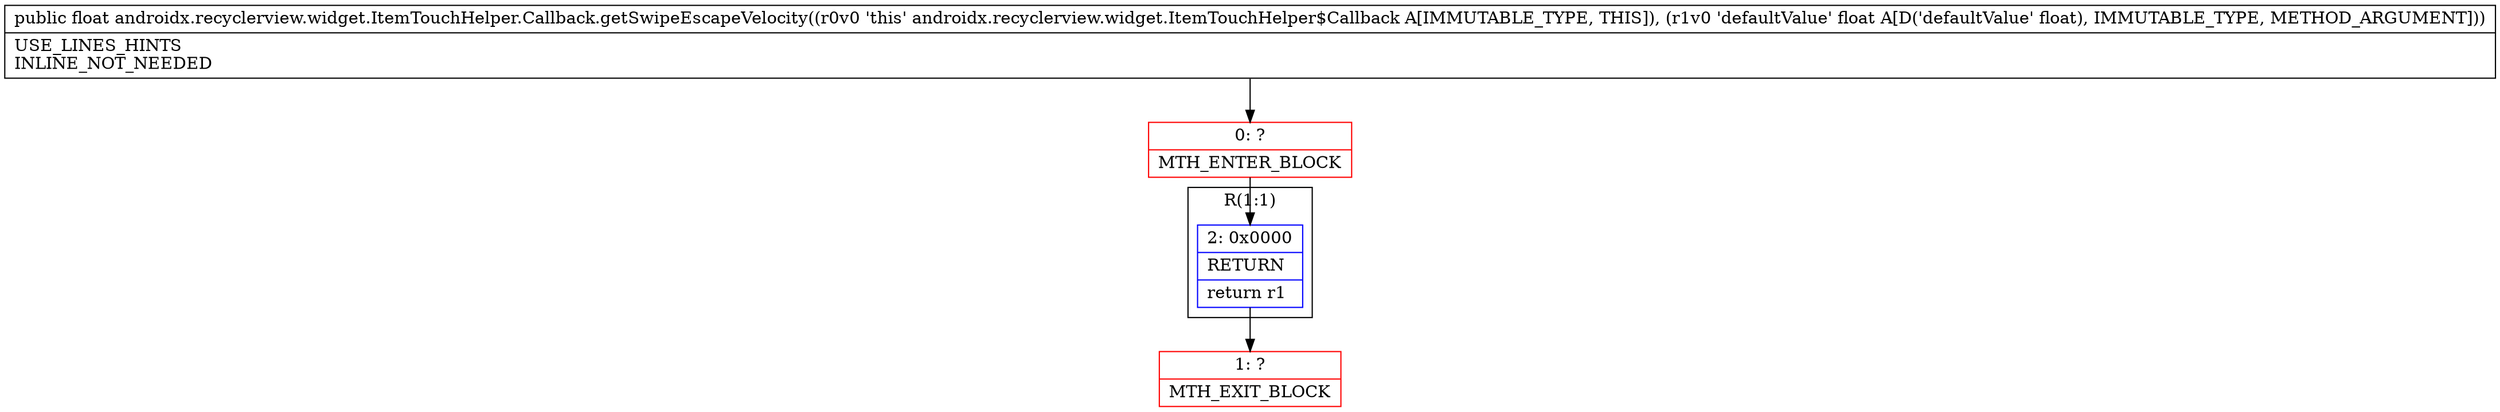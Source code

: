 digraph "CFG forandroidx.recyclerview.widget.ItemTouchHelper.Callback.getSwipeEscapeVelocity(F)F" {
subgraph cluster_Region_1423389314 {
label = "R(1:1)";
node [shape=record,color=blue];
Node_2 [shape=record,label="{2\:\ 0x0000|RETURN\l|return r1\l}"];
}
Node_0 [shape=record,color=red,label="{0\:\ ?|MTH_ENTER_BLOCK\l}"];
Node_1 [shape=record,color=red,label="{1\:\ ?|MTH_EXIT_BLOCK\l}"];
MethodNode[shape=record,label="{public float androidx.recyclerview.widget.ItemTouchHelper.Callback.getSwipeEscapeVelocity((r0v0 'this' androidx.recyclerview.widget.ItemTouchHelper$Callback A[IMMUTABLE_TYPE, THIS]), (r1v0 'defaultValue' float A[D('defaultValue' float), IMMUTABLE_TYPE, METHOD_ARGUMENT]))  | USE_LINES_HINTS\lINLINE_NOT_NEEDED\l}"];
MethodNode -> Node_0;Node_2 -> Node_1;
Node_0 -> Node_2;
}

